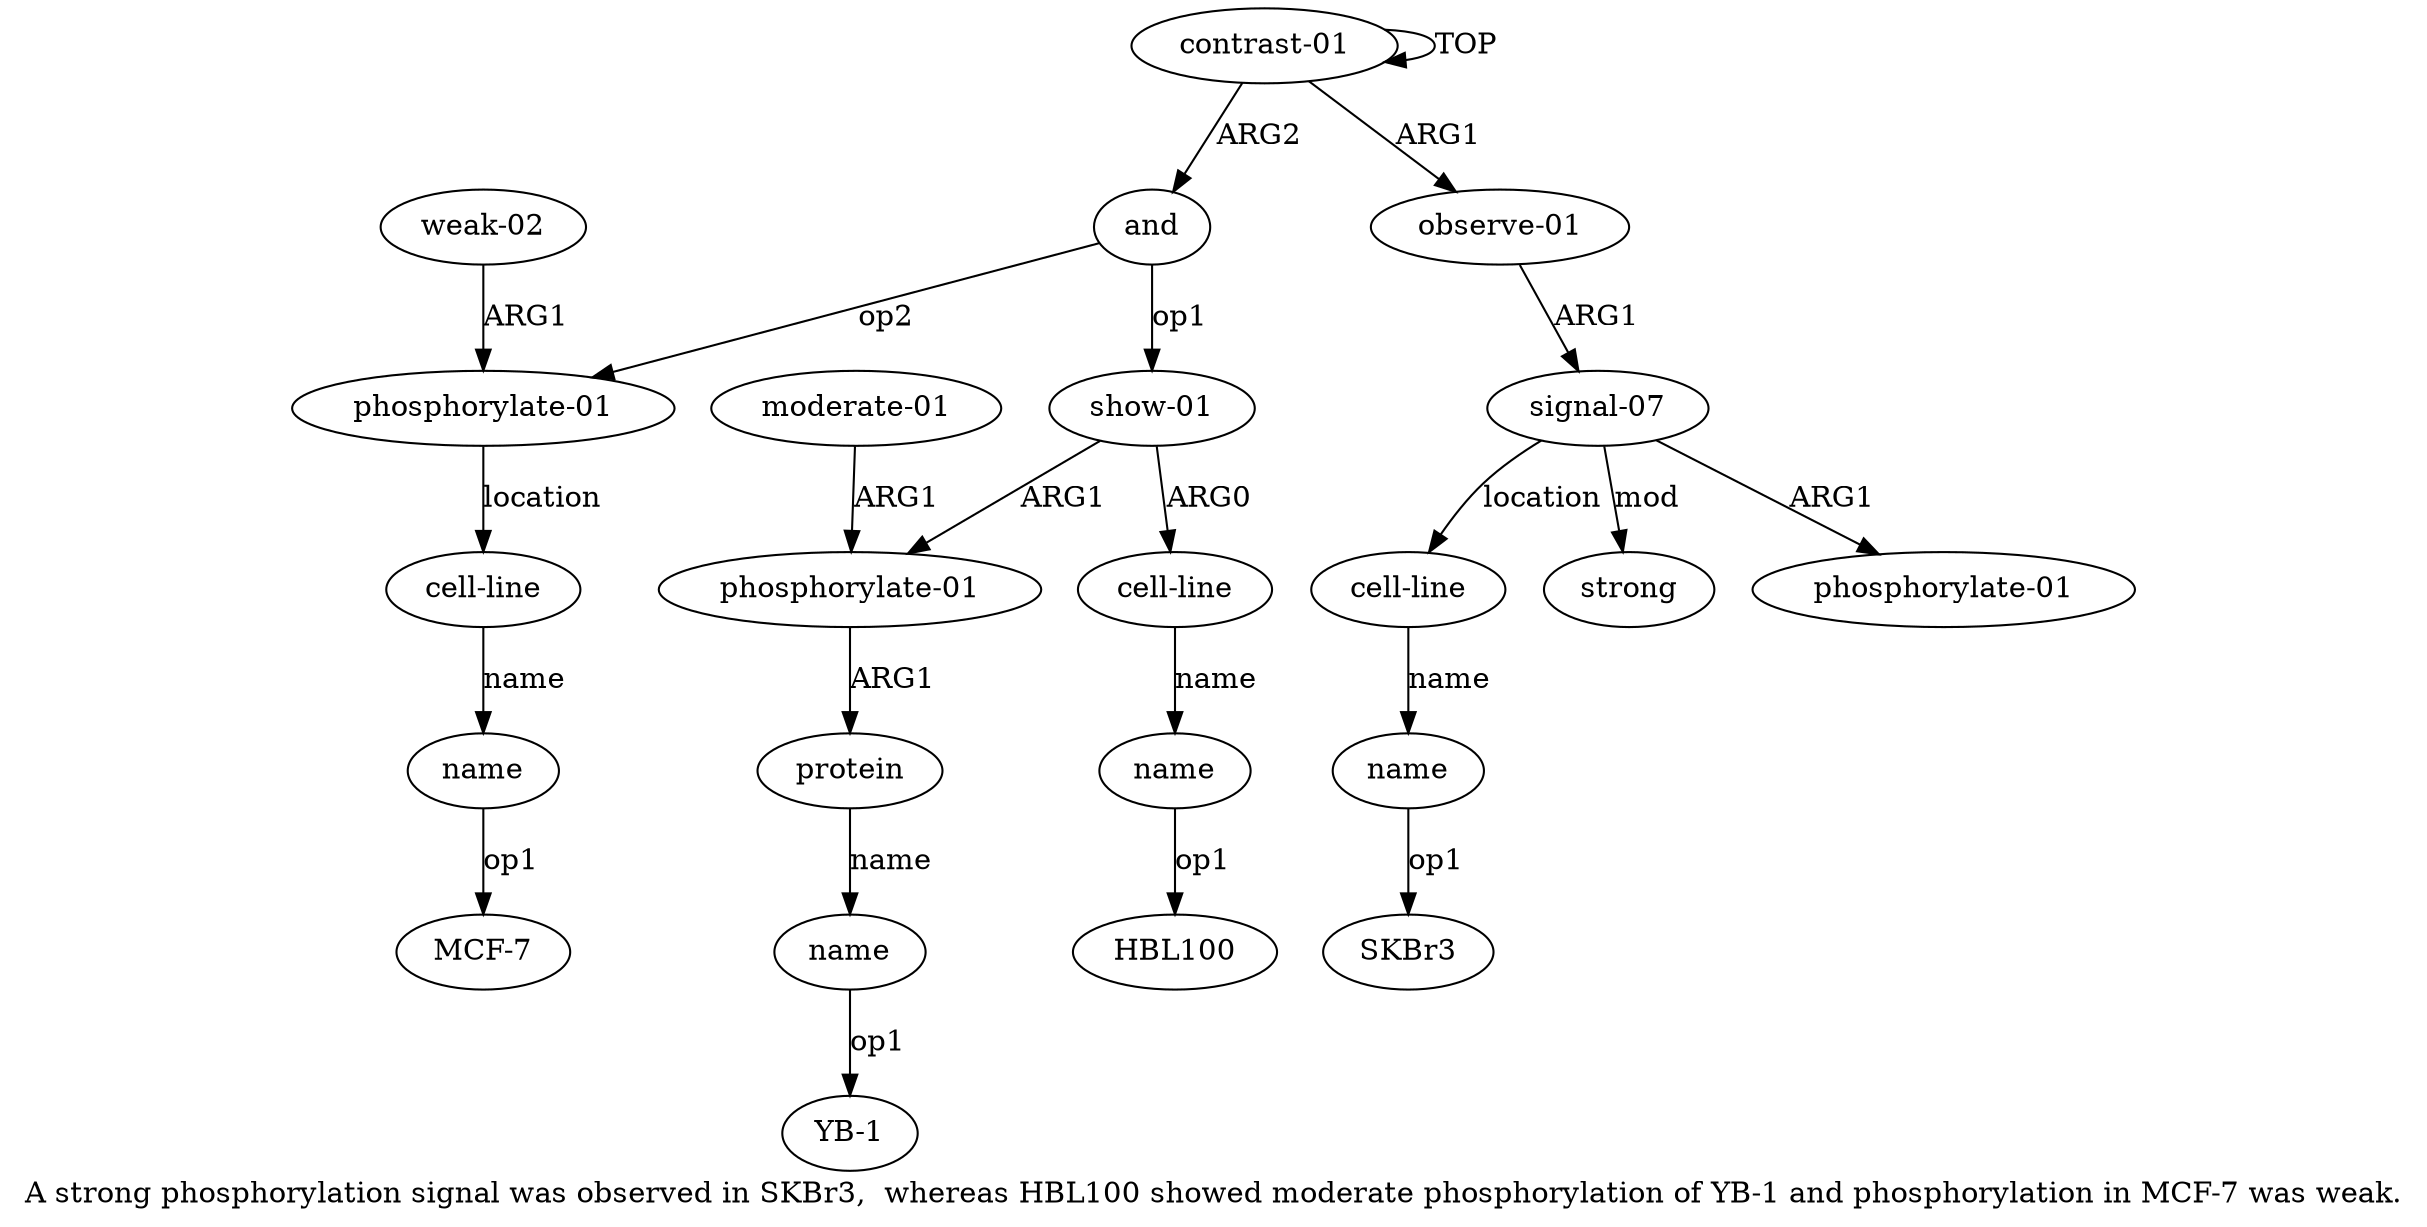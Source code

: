 digraph  {
	graph [label="A strong phosphorylation signal was observed in SKBr3,  whereas HBL100 showed moderate phosphorylation of YB-1 and phosphorylation \
in MCF-7 was weak."];
	node [label="\N"];
	"a17 MCF-7"	 [color=black,
		gold_ind=-1,
		gold_label="MCF-7",
		label="MCF-7",
		test_ind=-1,
		test_label="MCF-7"];
	"a10 HBL100"	 [color=black,
		gold_ind=-1,
		gold_label=HBL100,
		label=HBL100,
		test_ind=-1,
		test_label=HBL100];
	a15	 [color=black,
		gold_ind=15,
		gold_label="phosphorylate-01",
		label="phosphorylate-01",
		test_ind=15,
		test_label="phosphorylate-01"];
	a16	 [color=black,
		gold_ind=16,
		gold_label="cell-line",
		label="cell-line",
		test_ind=16,
		test_label="cell-line"];
	a15 -> a16 [key=0,
	color=black,
	gold_label=location,
	label=location,
	test_label=location];
a14 [color=black,
	gold_ind=14,
	gold_label="moderate-01",
	label="moderate-01",
	test_ind=14,
	test_label="moderate-01"];
a11 [color=black,
	gold_ind=11,
	gold_label="phosphorylate-01",
	label="phosphorylate-01",
	test_ind=11,
	test_label="phosphorylate-01"];
a14 -> a11 [key=0,
color=black,
gold_label=ARG1,
label=ARG1,
test_label=ARG1];
a17 [color=black,
gold_ind=17,
gold_label=name,
label=name,
test_ind=17,
test_label=name];
a17 -> "a17 MCF-7" [key=0,
color=black,
gold_label=op1,
label=op1,
test_label=op1];
a16 -> a17 [key=0,
color=black,
gold_label=name,
label=name,
test_label=name];
a12 [color=black,
gold_ind=12,
gold_label=protein,
label=protein,
test_ind=12,
test_label=protein];
a11 -> a12 [key=0,
color=black,
gold_label=ARG1,
label=ARG1,
test_label=ARG1];
a10 [color=black,
gold_ind=10,
gold_label=name,
label=name,
test_ind=10,
test_label=name];
a10 -> "a10 HBL100" [key=0,
color=black,
gold_label=op1,
label=op1,
test_label=op1];
a13 [color=black,
gold_ind=13,
gold_label=name,
label=name,
test_ind=13,
test_label=name];
"a13 YB-1" [color=black,
gold_ind=-1,
gold_label="YB-1",
label="YB-1",
test_ind=-1,
test_label="YB-1"];
a13 -> "a13 YB-1" [key=0,
color=black,
gold_label=op1,
label=op1,
test_label=op1];
a12 -> a13 [key=0,
color=black,
gold_label=name,
label=name,
test_label=name];
"a6 SKBr3" [color=black,
gold_ind=-1,
gold_label=SKBr3,
label=SKBr3,
test_ind=-1,
test_label=SKBr3];
a18 [color=black,
gold_ind=18,
gold_label="weak-02",
label="weak-02",
test_ind=18,
test_label="weak-02"];
a18 -> a15 [key=0,
color=black,
gold_label=ARG1,
label=ARG1,
test_label=ARG1];
a1 [color=black,
gold_ind=1,
gold_label="observe-01",
label="observe-01",
test_ind=1,
test_label="observe-01"];
a2 [color=black,
gold_ind=2,
gold_label="signal-07",
label="signal-07",
test_ind=2,
test_label="signal-07"];
a1 -> a2 [key=0,
color=black,
gold_label=ARG1,
label=ARG1,
test_label=ARG1];
a0 [color=black,
gold_ind=0,
gold_label="contrast-01",
label="contrast-01",
test_ind=0,
test_label="contrast-01"];
a0 -> a1 [key=0,
color=black,
gold_label=ARG1,
label=ARG1,
test_label=ARG1];
a0 -> a0 [key=0,
color=black,
gold_label=TOP,
label=TOP,
test_label=TOP];
a7 [color=black,
gold_ind=7,
gold_label=and,
label=and,
test_ind=7,
test_label=and];
a0 -> a7 [key=0,
color=black,
gold_label=ARG2,
label=ARG2,
test_label=ARG2];
a3 [color=black,
gold_ind=3,
gold_label="phosphorylate-01",
label="phosphorylate-01",
test_ind=3,
test_label="phosphorylate-01"];
a2 -> a3 [key=0,
color=black,
gold_label=ARG1,
label=ARG1,
test_label=ARG1];
a5 [color=black,
gold_ind=5,
gold_label="cell-line",
label="cell-line",
test_ind=5,
test_label="cell-line"];
a2 -> a5 [key=0,
color=black,
gold_label=location,
label=location,
test_label=location];
a4 [color=black,
gold_ind=4,
gold_label=strong,
label=strong,
test_ind=4,
test_label=strong];
a2 -> a4 [key=0,
color=black,
gold_label=mod,
label=mod,
test_label=mod];
a6 [color=black,
gold_ind=6,
gold_label=name,
label=name,
test_ind=6,
test_label=name];
a5 -> a6 [key=0,
color=black,
gold_label=name,
label=name,
test_label=name];
a7 -> a15 [key=0,
color=black,
gold_label=op2,
label=op2,
test_label=op2];
a8 [color=black,
gold_ind=8,
gold_label="show-01",
label="show-01",
test_ind=8,
test_label="show-01"];
a7 -> a8 [key=0,
color=black,
gold_label=op1,
label=op1,
test_label=op1];
a6 -> "a6 SKBr3" [key=0,
color=black,
gold_label=op1,
label=op1,
test_label=op1];
a9 [color=black,
gold_ind=9,
gold_label="cell-line",
label="cell-line",
test_ind=9,
test_label="cell-line"];
a9 -> a10 [key=0,
color=black,
gold_label=name,
label=name,
test_label=name];
a8 -> a11 [key=0,
color=black,
gold_label=ARG1,
label=ARG1,
test_label=ARG1];
a8 -> a9 [key=0,
color=black,
gold_label=ARG0,
label=ARG0,
test_label=ARG0];
}
